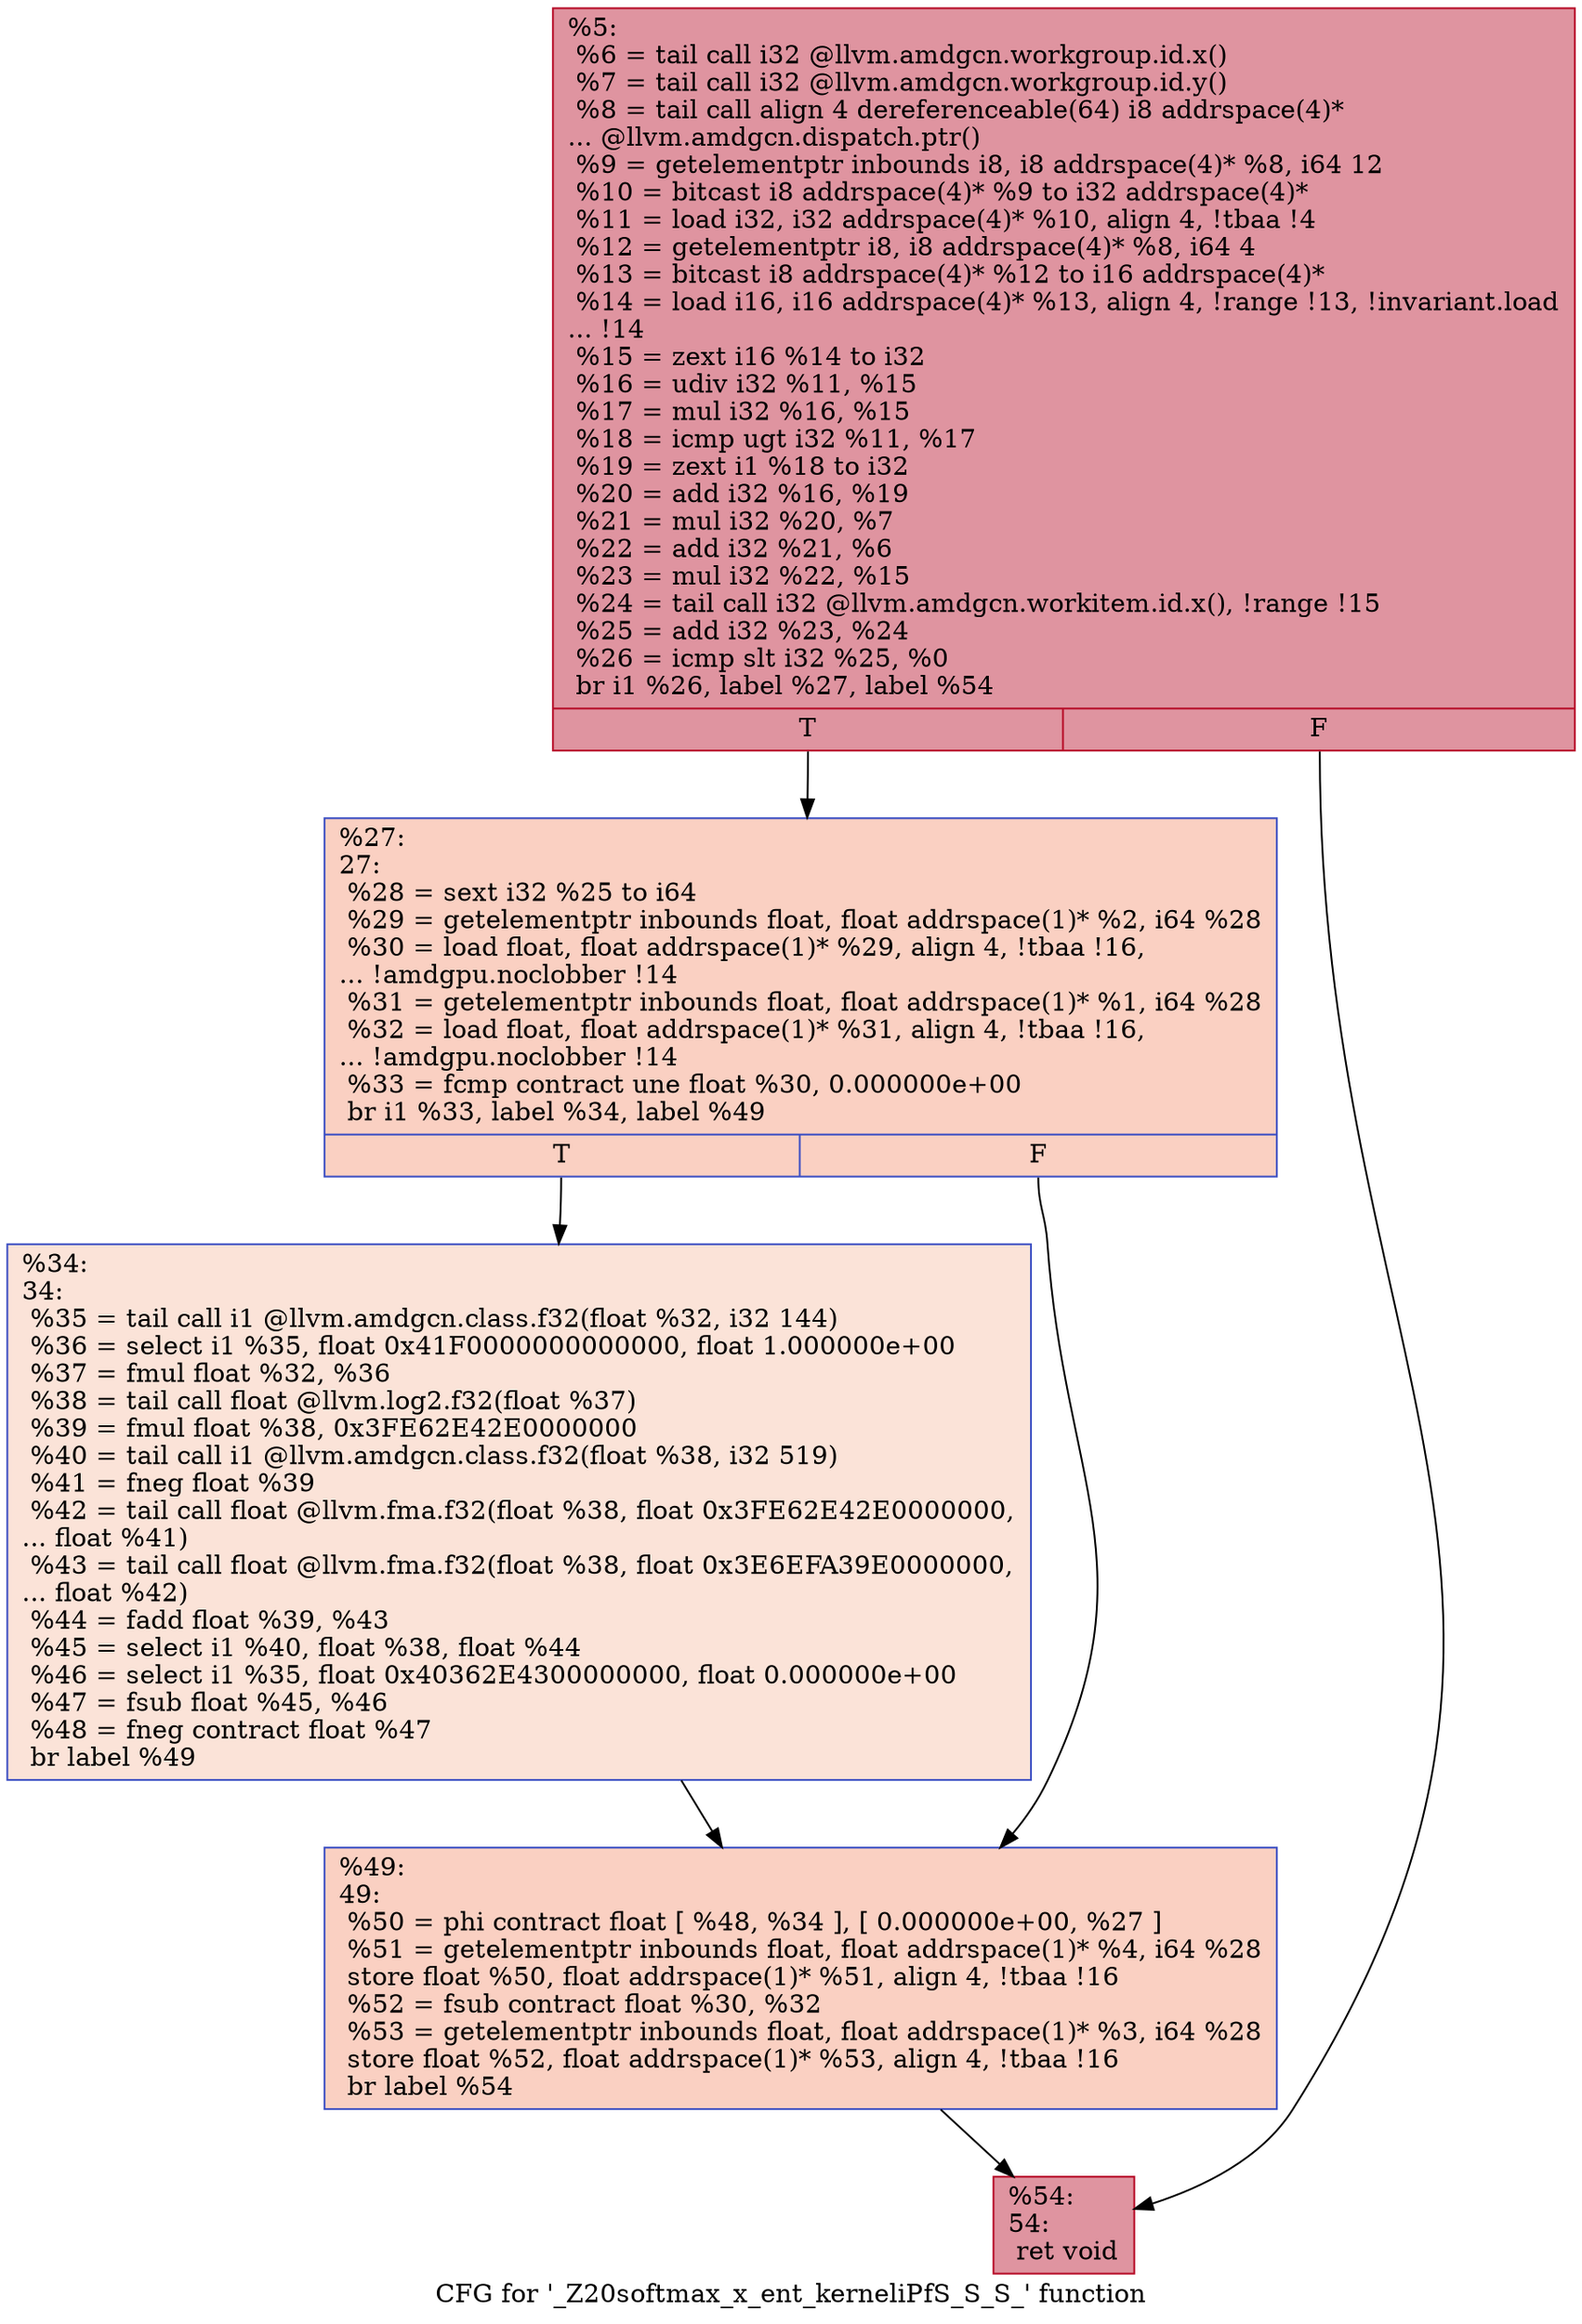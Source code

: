 digraph "CFG for '_Z20softmax_x_ent_kerneliPfS_S_S_' function" {
	label="CFG for '_Z20softmax_x_ent_kerneliPfS_S_S_' function";

	Node0x54fbc20 [shape=record,color="#b70d28ff", style=filled, fillcolor="#b70d2870",label="{%5:\l  %6 = tail call i32 @llvm.amdgcn.workgroup.id.x()\l  %7 = tail call i32 @llvm.amdgcn.workgroup.id.y()\l  %8 = tail call align 4 dereferenceable(64) i8 addrspace(4)*\l... @llvm.amdgcn.dispatch.ptr()\l  %9 = getelementptr inbounds i8, i8 addrspace(4)* %8, i64 12\l  %10 = bitcast i8 addrspace(4)* %9 to i32 addrspace(4)*\l  %11 = load i32, i32 addrspace(4)* %10, align 4, !tbaa !4\l  %12 = getelementptr i8, i8 addrspace(4)* %8, i64 4\l  %13 = bitcast i8 addrspace(4)* %12 to i16 addrspace(4)*\l  %14 = load i16, i16 addrspace(4)* %13, align 4, !range !13, !invariant.load\l... !14\l  %15 = zext i16 %14 to i32\l  %16 = udiv i32 %11, %15\l  %17 = mul i32 %16, %15\l  %18 = icmp ugt i32 %11, %17\l  %19 = zext i1 %18 to i32\l  %20 = add i32 %16, %19\l  %21 = mul i32 %20, %7\l  %22 = add i32 %21, %6\l  %23 = mul i32 %22, %15\l  %24 = tail call i32 @llvm.amdgcn.workitem.id.x(), !range !15\l  %25 = add i32 %23, %24\l  %26 = icmp slt i32 %25, %0\l  br i1 %26, label %27, label %54\l|{<s0>T|<s1>F}}"];
	Node0x54fbc20:s0 -> Node0x54fe490;
	Node0x54fbc20:s1 -> Node0x54fe520;
	Node0x54fe490 [shape=record,color="#3d50c3ff", style=filled, fillcolor="#f3947570",label="{%27:\l27:                                               \l  %28 = sext i32 %25 to i64\l  %29 = getelementptr inbounds float, float addrspace(1)* %2, i64 %28\l  %30 = load float, float addrspace(1)* %29, align 4, !tbaa !16,\l... !amdgpu.noclobber !14\l  %31 = getelementptr inbounds float, float addrspace(1)* %1, i64 %28\l  %32 = load float, float addrspace(1)* %31, align 4, !tbaa !16,\l... !amdgpu.noclobber !14\l  %33 = fcmp contract une float %30, 0.000000e+00\l  br i1 %33, label %34, label %49\l|{<s0>T|<s1>F}}"];
	Node0x54fe490:s0 -> Node0x55002f0;
	Node0x54fe490:s1 -> Node0x5500340;
	Node0x55002f0 [shape=record,color="#3d50c3ff", style=filled, fillcolor="#f6bfa670",label="{%34:\l34:                                               \l  %35 = tail call i1 @llvm.amdgcn.class.f32(float %32, i32 144)\l  %36 = select i1 %35, float 0x41F0000000000000, float 1.000000e+00\l  %37 = fmul float %32, %36\l  %38 = tail call float @llvm.log2.f32(float %37)\l  %39 = fmul float %38, 0x3FE62E42E0000000\l  %40 = tail call i1 @llvm.amdgcn.class.f32(float %38, i32 519)\l  %41 = fneg float %39\l  %42 = tail call float @llvm.fma.f32(float %38, float 0x3FE62E42E0000000,\l... float %41)\l  %43 = tail call float @llvm.fma.f32(float %38, float 0x3E6EFA39E0000000,\l... float %42)\l  %44 = fadd float %39, %43\l  %45 = select i1 %40, float %38, float %44\l  %46 = select i1 %35, float 0x40362E4300000000, float 0.000000e+00\l  %47 = fsub float %45, %46\l  %48 = fneg contract float %47\l  br label %49\l}"];
	Node0x55002f0 -> Node0x5500340;
	Node0x5500340 [shape=record,color="#3d50c3ff", style=filled, fillcolor="#f3947570",label="{%49:\l49:                                               \l  %50 = phi contract float [ %48, %34 ], [ 0.000000e+00, %27 ]\l  %51 = getelementptr inbounds float, float addrspace(1)* %4, i64 %28\l  store float %50, float addrspace(1)* %51, align 4, !tbaa !16\l  %52 = fsub contract float %30, %32\l  %53 = getelementptr inbounds float, float addrspace(1)* %3, i64 %28\l  store float %52, float addrspace(1)* %53, align 4, !tbaa !16\l  br label %54\l}"];
	Node0x5500340 -> Node0x54fe520;
	Node0x54fe520 [shape=record,color="#b70d28ff", style=filled, fillcolor="#b70d2870",label="{%54:\l54:                                               \l  ret void\l}"];
}
